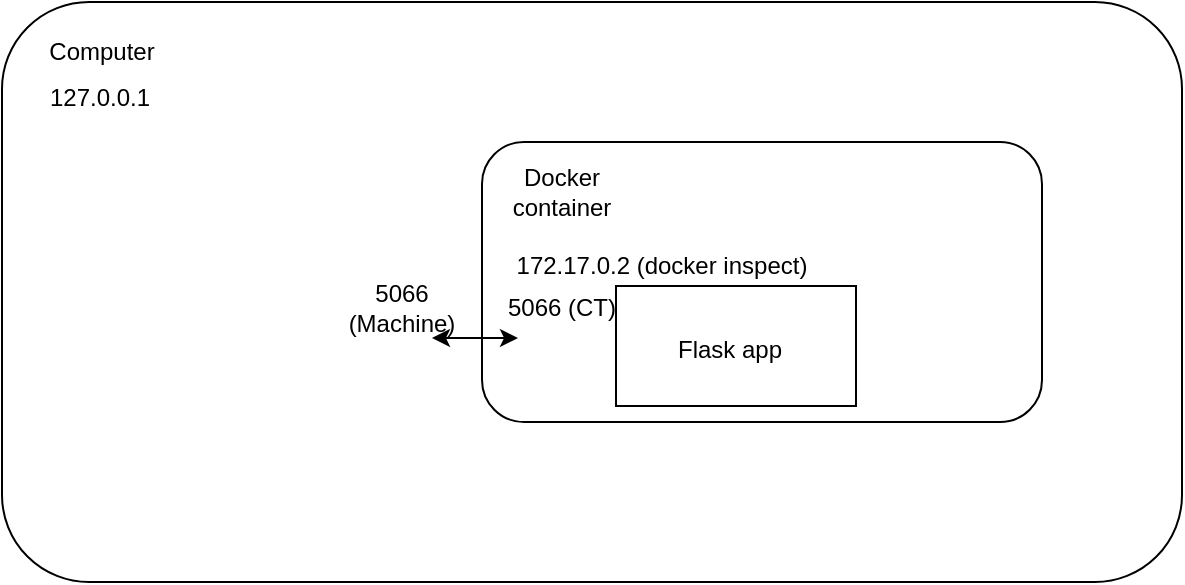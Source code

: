 <mxfile version="26.0.4">
  <diagram name="Page-1" id="7zKYayblTZ0tfg-G-yze">
    <mxGraphModel dx="1434" dy="790" grid="1" gridSize="10" guides="1" tooltips="1" connect="1" arrows="1" fold="1" page="1" pageScale="1" pageWidth="850" pageHeight="1100" math="0" shadow="0">
      <root>
        <mxCell id="0" />
        <mxCell id="1" parent="0" />
        <mxCell id="6wYch_AE5GrUMzI16Ur_-1" value="" style="rounded=1;whiteSpace=wrap;html=1;" vertex="1" parent="1">
          <mxGeometry x="120" y="160" width="590" height="290" as="geometry" />
        </mxCell>
        <mxCell id="6wYch_AE5GrUMzI16Ur_-2" value="&lt;div&gt;Computer&lt;/div&gt;" style="text;html=1;align=center;verticalAlign=middle;whiteSpace=wrap;rounded=0;" vertex="1" parent="1">
          <mxGeometry x="140" y="170" width="60" height="30" as="geometry" />
        </mxCell>
        <mxCell id="6wYch_AE5GrUMzI16Ur_-3" value="" style="rounded=1;whiteSpace=wrap;html=1;" vertex="1" parent="1">
          <mxGeometry x="360" y="230" width="280" height="140" as="geometry" />
        </mxCell>
        <mxCell id="6wYch_AE5GrUMzI16Ur_-4" value="Docker container" style="text;html=1;align=center;verticalAlign=middle;whiteSpace=wrap;rounded=0;" vertex="1" parent="1">
          <mxGeometry x="370" y="240" width="60" height="30" as="geometry" />
        </mxCell>
        <mxCell id="6wYch_AE5GrUMzI16Ur_-7" value="" style="endArrow=classic;startArrow=classic;html=1;rounded=0;exitX=0.75;exitY=1;exitDx=0;exitDy=0;" edge="1" parent="1" source="6wYch_AE5GrUMzI16Ur_-8">
          <mxGeometry width="50" height="50" relative="1" as="geometry">
            <mxPoint x="336" y="363" as="sourcePoint" />
            <mxPoint x="378" y="328" as="targetPoint" />
          </mxGeometry>
        </mxCell>
        <mxCell id="6wYch_AE5GrUMzI16Ur_-8" value="5066 (Machine)" style="text;html=1;align=center;verticalAlign=middle;whiteSpace=wrap;rounded=0;" vertex="1" parent="1">
          <mxGeometry x="290" y="298" width="60" height="30" as="geometry" />
        </mxCell>
        <mxCell id="6wYch_AE5GrUMzI16Ur_-9" value="" style="rounded=0;whiteSpace=wrap;html=1;" vertex="1" parent="1">
          <mxGeometry x="427" y="302" width="120" height="60" as="geometry" />
        </mxCell>
        <mxCell id="6wYch_AE5GrUMzI16Ur_-10" value="Flask app" style="text;html=1;align=center;verticalAlign=middle;whiteSpace=wrap;rounded=0;" vertex="1" parent="1">
          <mxGeometry x="454" y="319" width="60" height="30" as="geometry" />
        </mxCell>
        <mxCell id="6wYch_AE5GrUMzI16Ur_-11" value="172.17.0.2 (docker inspect)" style="text;html=1;align=center;verticalAlign=middle;whiteSpace=wrap;rounded=0;" vertex="1" parent="1">
          <mxGeometry x="355" y="277" width="190" height="30" as="geometry" />
        </mxCell>
        <mxCell id="6wYch_AE5GrUMzI16Ur_-12" value="127.0.0.1" style="text;html=1;align=center;verticalAlign=middle;whiteSpace=wrap;rounded=0;" vertex="1" parent="1">
          <mxGeometry x="139" y="193" width="60" height="30" as="geometry" />
        </mxCell>
        <mxCell id="6wYch_AE5GrUMzI16Ur_-13" value="5066 (CT)" style="text;html=1;align=center;verticalAlign=middle;whiteSpace=wrap;rounded=0;" vertex="1" parent="1">
          <mxGeometry x="370" y="298" width="60" height="30" as="geometry" />
        </mxCell>
      </root>
    </mxGraphModel>
  </diagram>
</mxfile>
